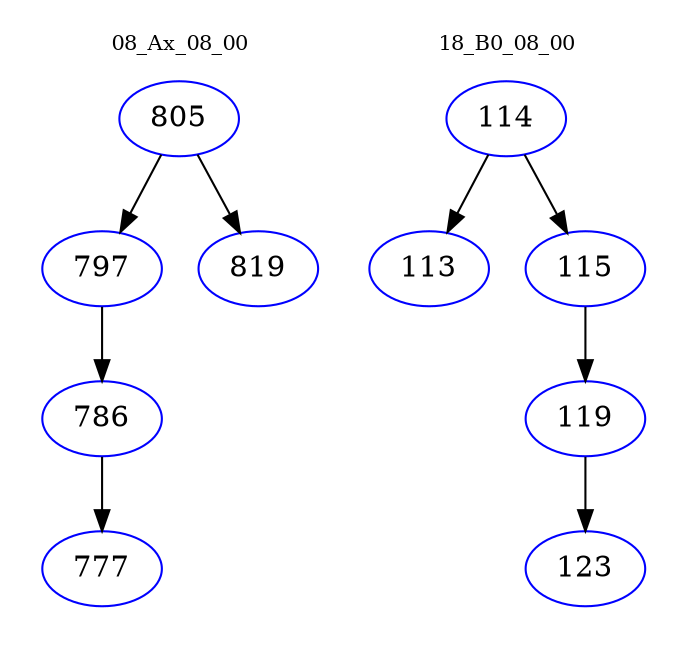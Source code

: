 digraph{
subgraph cluster_0 {
color = white
label = "08_Ax_08_00";
fontsize=10;
T0_805 [label="805", color="blue"]
T0_805 -> T0_797 [color="black"]
T0_797 [label="797", color="blue"]
T0_797 -> T0_786 [color="black"]
T0_786 [label="786", color="blue"]
T0_786 -> T0_777 [color="black"]
T0_777 [label="777", color="blue"]
T0_805 -> T0_819 [color="black"]
T0_819 [label="819", color="blue"]
}
subgraph cluster_1 {
color = white
label = "18_B0_08_00";
fontsize=10;
T1_114 [label="114", color="blue"]
T1_114 -> T1_113 [color="black"]
T1_113 [label="113", color="blue"]
T1_114 -> T1_115 [color="black"]
T1_115 [label="115", color="blue"]
T1_115 -> T1_119 [color="black"]
T1_119 [label="119", color="blue"]
T1_119 -> T1_123 [color="black"]
T1_123 [label="123", color="blue"]
}
}
